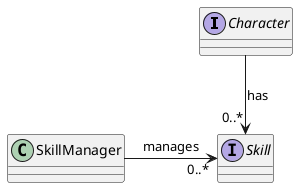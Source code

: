@startuml
interface Character
interface Skill

Character --> "0..*" Skill: has

SkillManager -right-> "0..*" Skill: manages

@enduml